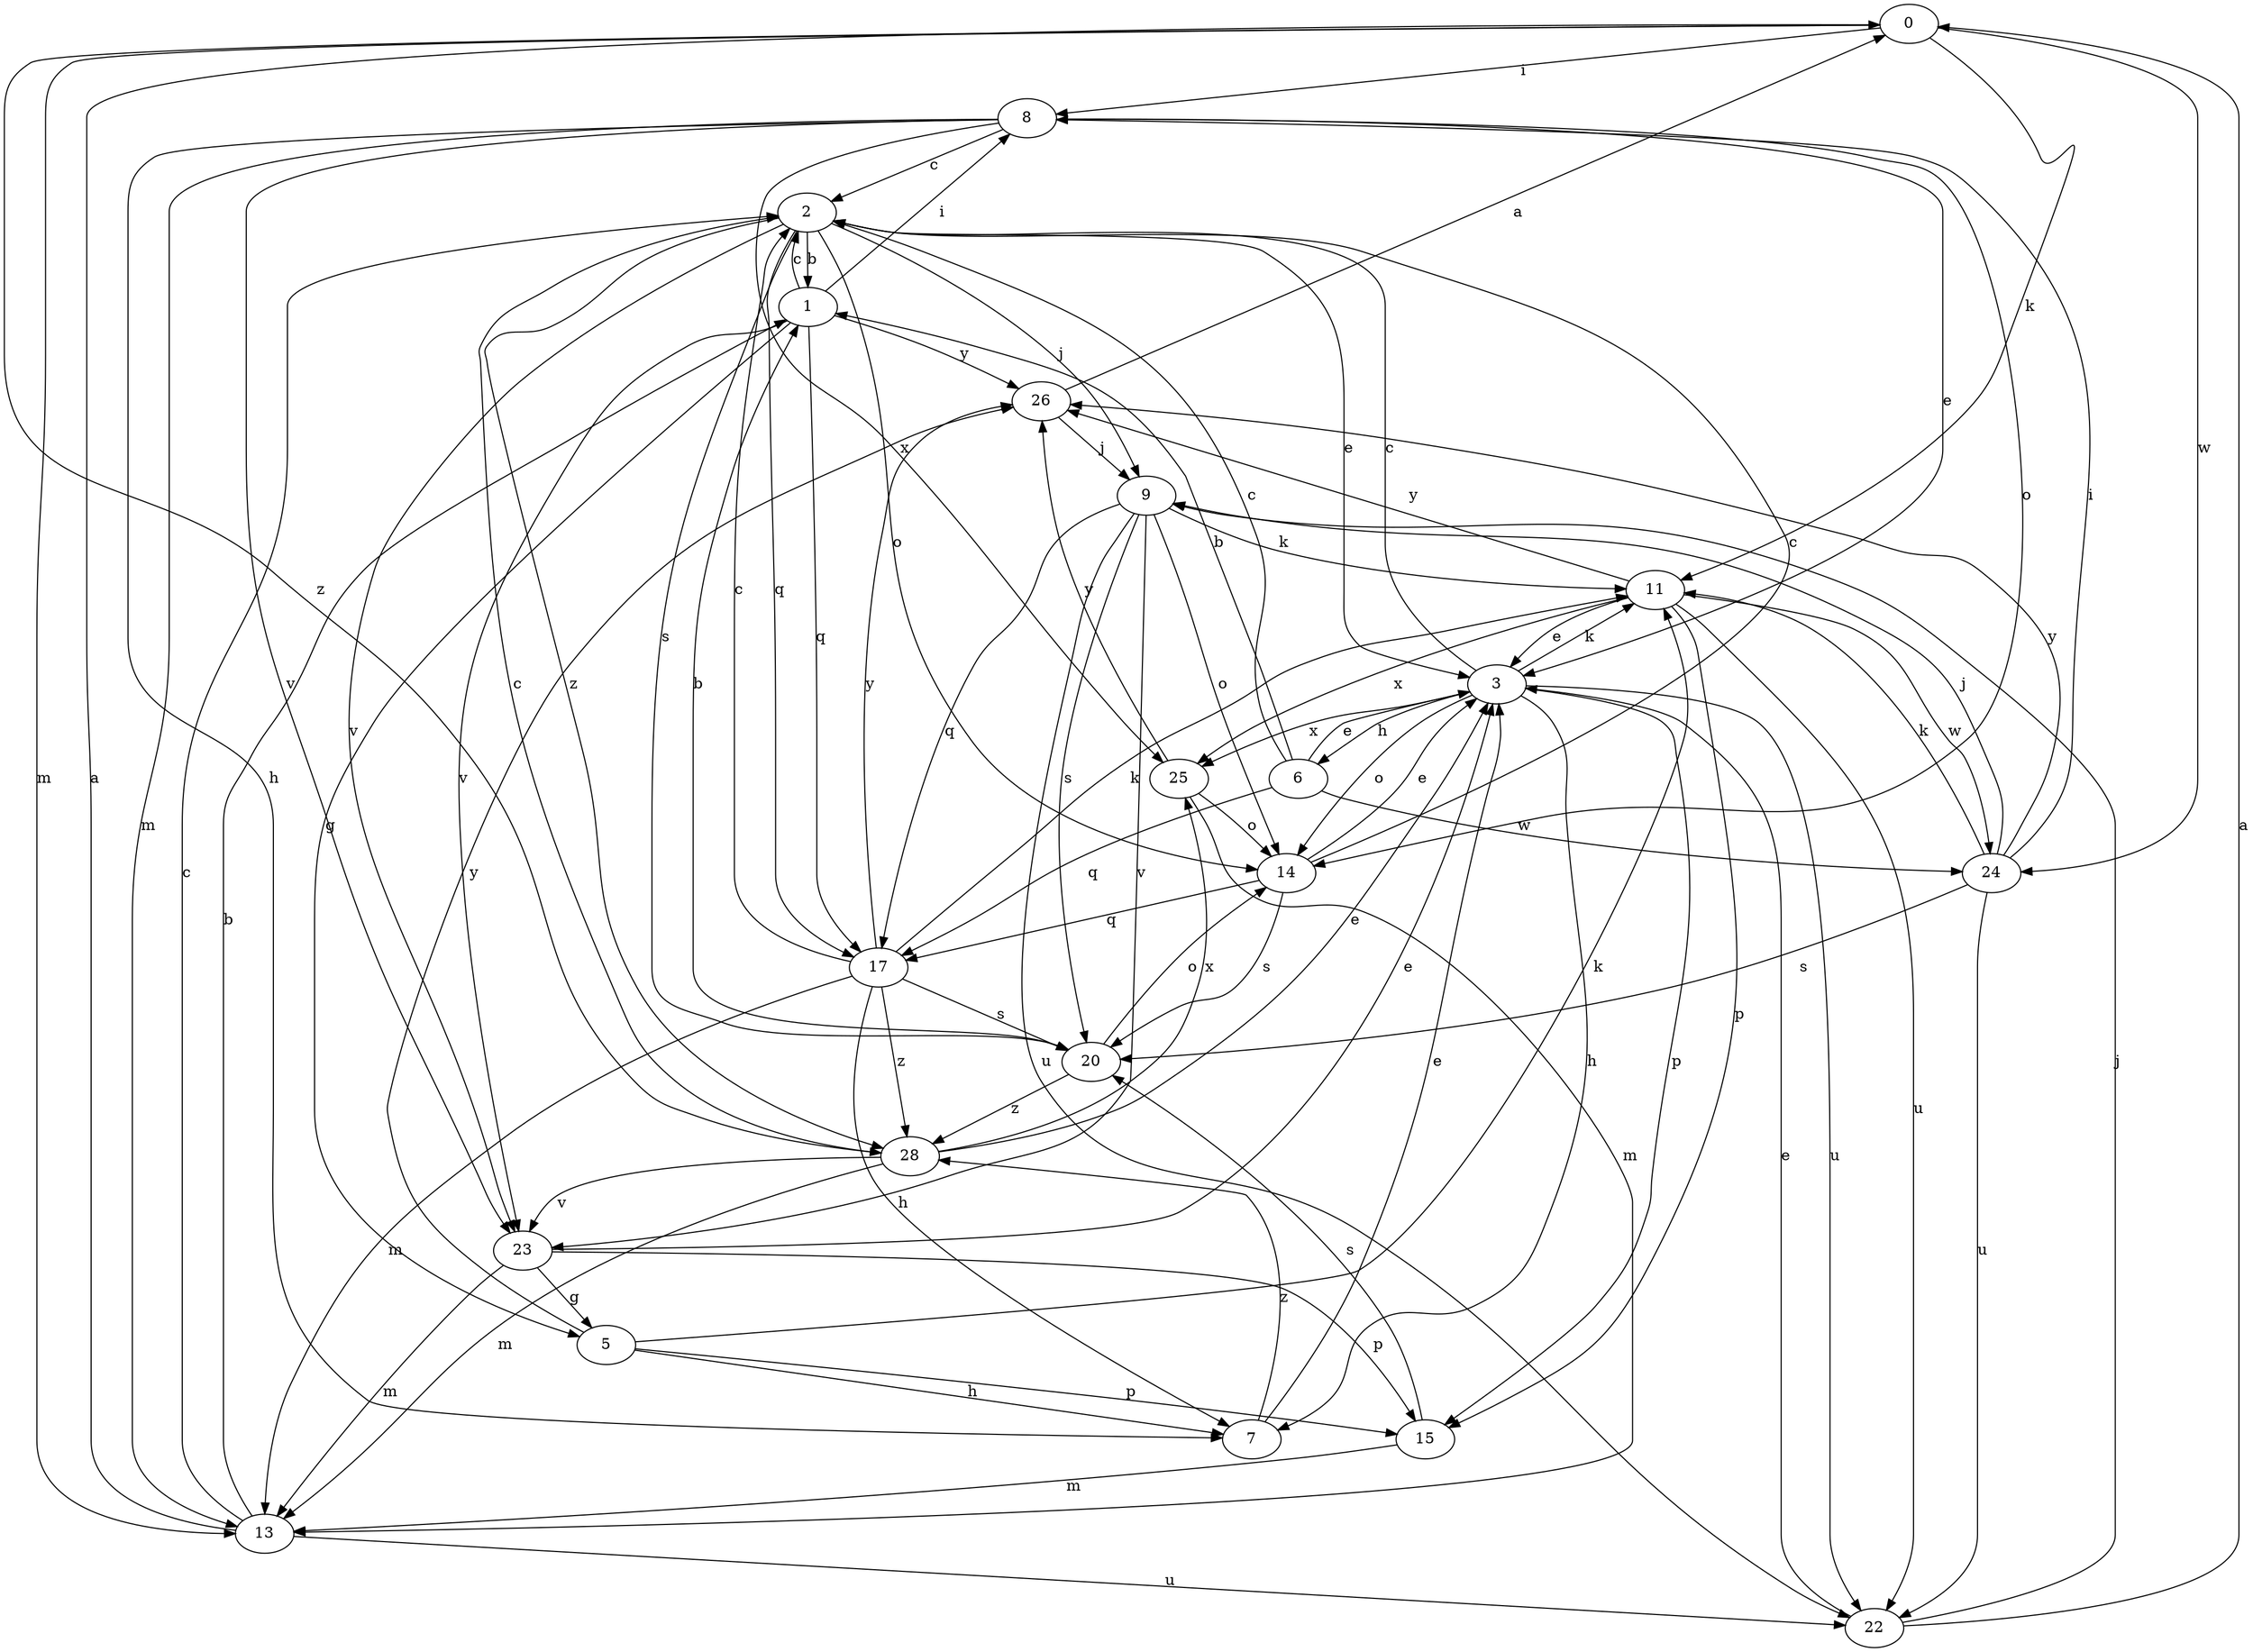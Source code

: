 strict digraph  {
0;
1;
2;
3;
5;
6;
7;
8;
9;
11;
13;
14;
15;
17;
20;
22;
23;
24;
25;
26;
28;
0 -> 8  [label=i];
0 -> 11  [label=k];
0 -> 13  [label=m];
0 -> 24  [label=w];
0 -> 28  [label=z];
1 -> 2  [label=c];
1 -> 5  [label=g];
1 -> 8  [label=i];
1 -> 17  [label=q];
1 -> 23  [label=v];
1 -> 26  [label=y];
2 -> 1  [label=b];
2 -> 3  [label=e];
2 -> 9  [label=j];
2 -> 14  [label=o];
2 -> 17  [label=q];
2 -> 20  [label=s];
2 -> 23  [label=v];
2 -> 28  [label=z];
3 -> 2  [label=c];
3 -> 6  [label=h];
3 -> 7  [label=h];
3 -> 11  [label=k];
3 -> 14  [label=o];
3 -> 15  [label=p];
3 -> 22  [label=u];
3 -> 25  [label=x];
5 -> 7  [label=h];
5 -> 11  [label=k];
5 -> 15  [label=p];
5 -> 26  [label=y];
6 -> 1  [label=b];
6 -> 2  [label=c];
6 -> 3  [label=e];
6 -> 17  [label=q];
6 -> 24  [label=w];
7 -> 3  [label=e];
7 -> 28  [label=z];
8 -> 2  [label=c];
8 -> 3  [label=e];
8 -> 7  [label=h];
8 -> 13  [label=m];
8 -> 14  [label=o];
8 -> 23  [label=v];
8 -> 25  [label=x];
9 -> 11  [label=k];
9 -> 14  [label=o];
9 -> 17  [label=q];
9 -> 20  [label=s];
9 -> 22  [label=u];
9 -> 23  [label=v];
11 -> 3  [label=e];
11 -> 15  [label=p];
11 -> 22  [label=u];
11 -> 24  [label=w];
11 -> 25  [label=x];
11 -> 26  [label=y];
13 -> 0  [label=a];
13 -> 1  [label=b];
13 -> 2  [label=c];
13 -> 22  [label=u];
14 -> 2  [label=c];
14 -> 3  [label=e];
14 -> 17  [label=q];
14 -> 20  [label=s];
15 -> 13  [label=m];
15 -> 20  [label=s];
17 -> 2  [label=c];
17 -> 7  [label=h];
17 -> 11  [label=k];
17 -> 13  [label=m];
17 -> 20  [label=s];
17 -> 26  [label=y];
17 -> 28  [label=z];
20 -> 1  [label=b];
20 -> 14  [label=o];
20 -> 28  [label=z];
22 -> 0  [label=a];
22 -> 3  [label=e];
22 -> 9  [label=j];
23 -> 3  [label=e];
23 -> 5  [label=g];
23 -> 13  [label=m];
23 -> 15  [label=p];
24 -> 8  [label=i];
24 -> 9  [label=j];
24 -> 11  [label=k];
24 -> 20  [label=s];
24 -> 22  [label=u];
24 -> 26  [label=y];
25 -> 13  [label=m];
25 -> 14  [label=o];
25 -> 26  [label=y];
26 -> 0  [label=a];
26 -> 9  [label=j];
28 -> 2  [label=c];
28 -> 3  [label=e];
28 -> 13  [label=m];
28 -> 23  [label=v];
28 -> 25  [label=x];
}
